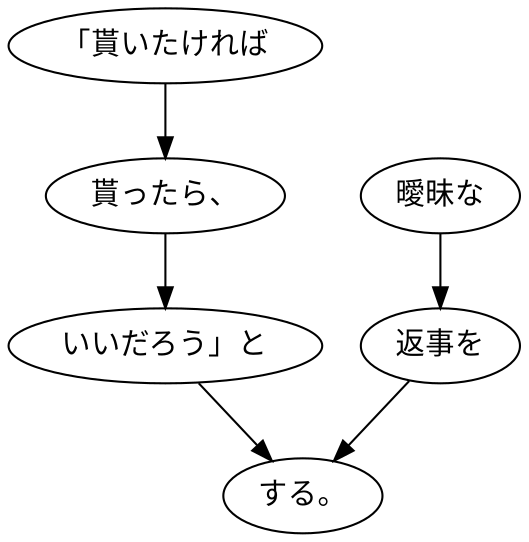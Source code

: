 digraph graph8976 {
	node0 [label="「貰いたければ"];
	node1 [label="貰ったら、"];
	node2 [label="いいだろう」と"];
	node3 [label="曖昧な"];
	node4 [label="返事を"];
	node5 [label="する。"];
	node0 -> node1;
	node1 -> node2;
	node2 -> node5;
	node3 -> node4;
	node4 -> node5;
}
